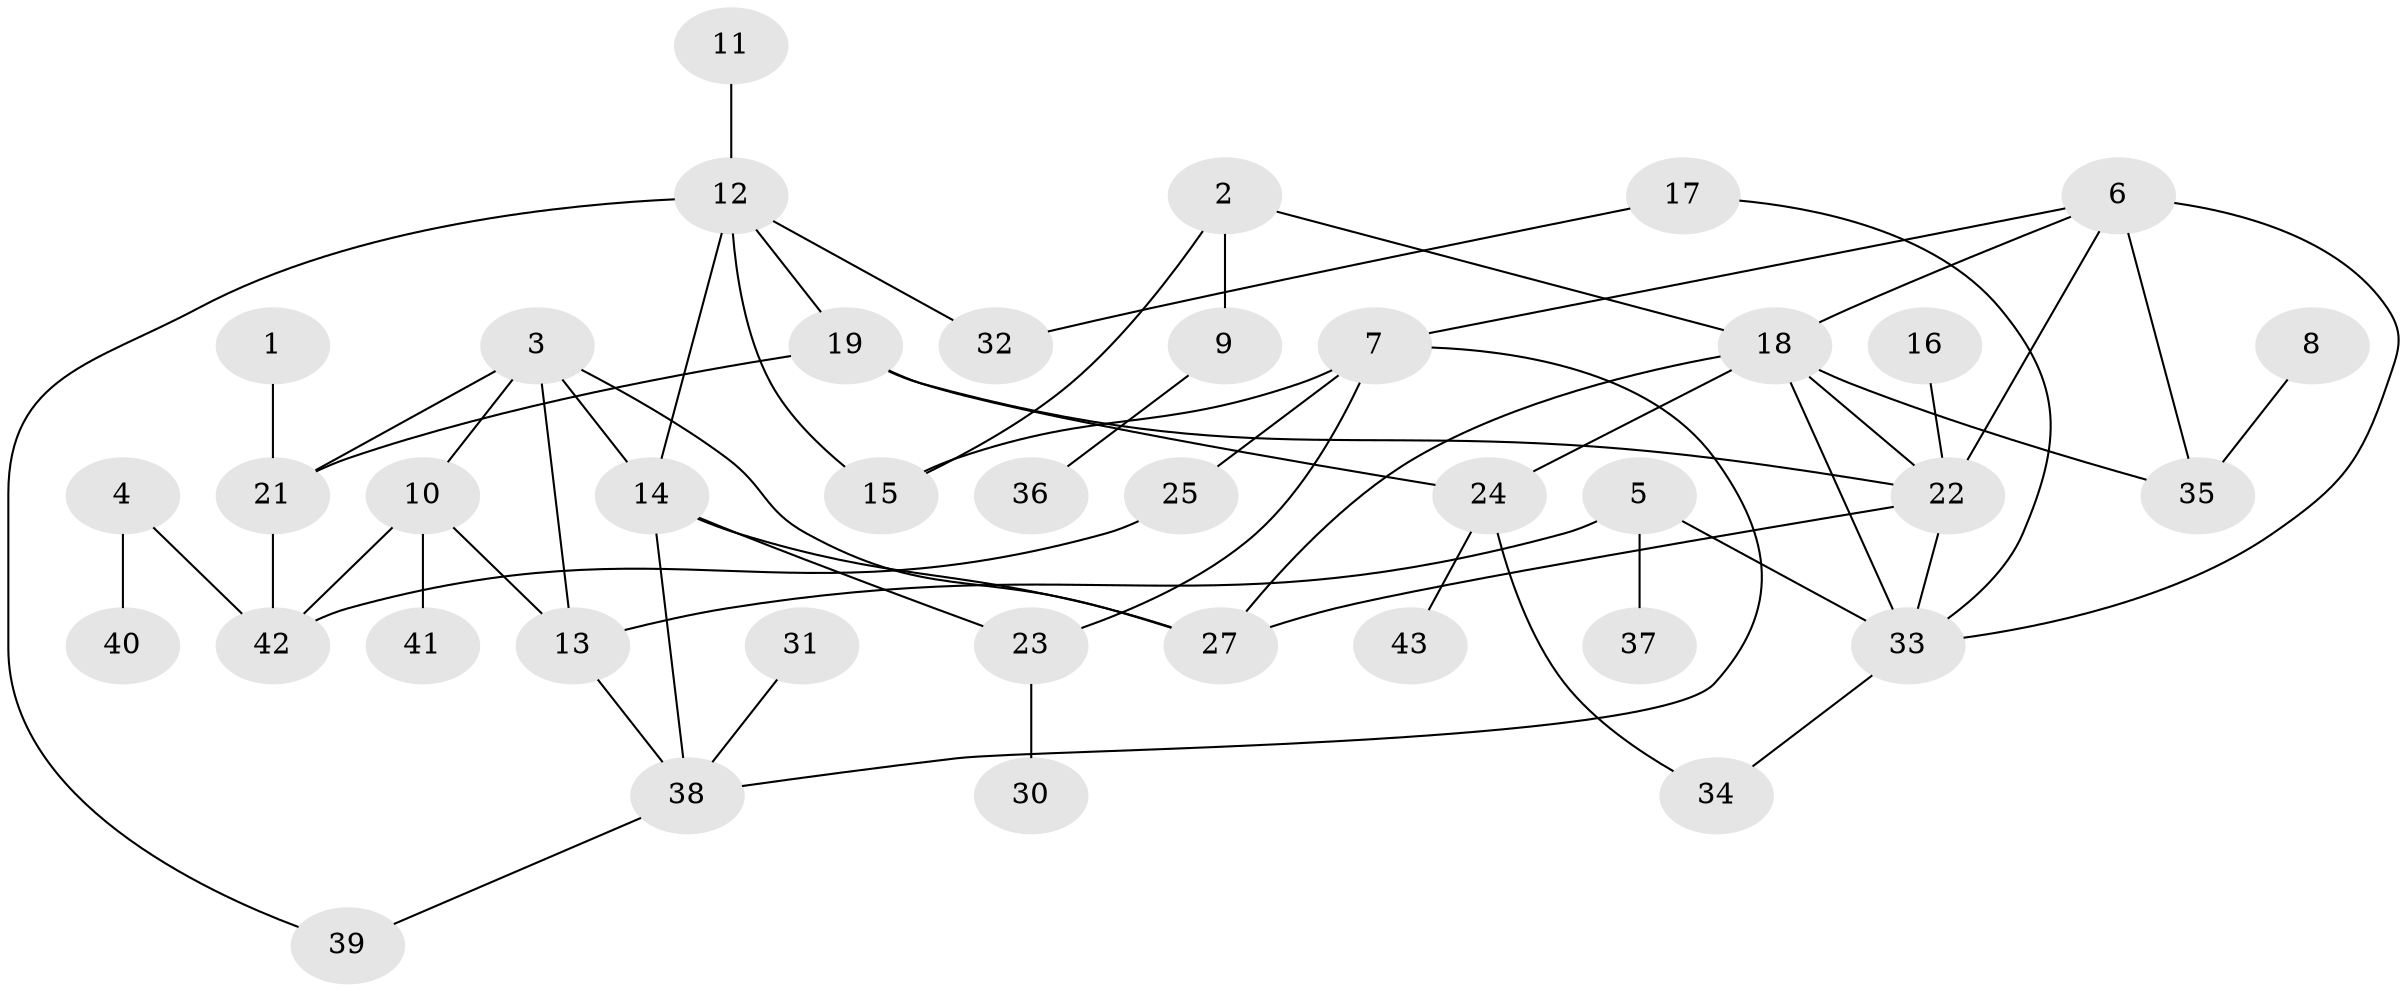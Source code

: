 // original degree distribution, {1: 0.2459016393442623, 2: 0.2459016393442623, 4: 0.16393442622950818, 3: 0.14754098360655737, 5: 0.09836065573770492, 6: 0.04918032786885246, 0: 0.04918032786885246}
// Generated by graph-tools (version 1.1) at 2025/35/03/04/25 23:35:48]
// undirected, 39 vertices, 59 edges
graph export_dot {
  node [color=gray90,style=filled];
  1;
  2;
  3;
  4;
  5;
  6;
  7;
  8;
  9;
  10;
  11;
  12;
  13;
  14;
  15;
  16;
  17;
  18;
  19;
  21;
  22;
  23;
  24;
  25;
  27;
  30;
  31;
  32;
  33;
  34;
  35;
  36;
  37;
  38;
  39;
  40;
  41;
  42;
  43;
  1 -- 21 [weight=1.0];
  2 -- 9 [weight=1.0];
  2 -- 15 [weight=1.0];
  2 -- 18 [weight=1.0];
  3 -- 10 [weight=2.0];
  3 -- 13 [weight=1.0];
  3 -- 14 [weight=2.0];
  3 -- 21 [weight=1.0];
  3 -- 27 [weight=1.0];
  4 -- 40 [weight=1.0];
  4 -- 42 [weight=1.0];
  5 -- 13 [weight=1.0];
  5 -- 33 [weight=1.0];
  5 -- 37 [weight=1.0];
  6 -- 7 [weight=1.0];
  6 -- 18 [weight=1.0];
  6 -- 22 [weight=1.0];
  6 -- 33 [weight=1.0];
  6 -- 35 [weight=1.0];
  7 -- 15 [weight=1.0];
  7 -- 23 [weight=1.0];
  7 -- 25 [weight=1.0];
  7 -- 38 [weight=1.0];
  8 -- 35 [weight=1.0];
  9 -- 36 [weight=1.0];
  10 -- 13 [weight=1.0];
  10 -- 41 [weight=1.0];
  10 -- 42 [weight=2.0];
  11 -- 12 [weight=1.0];
  12 -- 14 [weight=1.0];
  12 -- 15 [weight=1.0];
  12 -- 19 [weight=1.0];
  12 -- 32 [weight=1.0];
  12 -- 39 [weight=1.0];
  13 -- 38 [weight=1.0];
  14 -- 23 [weight=1.0];
  14 -- 27 [weight=1.0];
  14 -- 38 [weight=1.0];
  16 -- 22 [weight=1.0];
  17 -- 32 [weight=1.0];
  17 -- 33 [weight=1.0];
  18 -- 22 [weight=1.0];
  18 -- 24 [weight=1.0];
  18 -- 27 [weight=1.0];
  18 -- 33 [weight=1.0];
  18 -- 35 [weight=1.0];
  19 -- 21 [weight=1.0];
  19 -- 22 [weight=1.0];
  19 -- 24 [weight=1.0];
  21 -- 42 [weight=1.0];
  22 -- 27 [weight=1.0];
  22 -- 33 [weight=1.0];
  23 -- 30 [weight=1.0];
  24 -- 34 [weight=1.0];
  24 -- 43 [weight=1.0];
  25 -- 42 [weight=1.0];
  31 -- 38 [weight=1.0];
  33 -- 34 [weight=1.0];
  38 -- 39 [weight=1.0];
}
